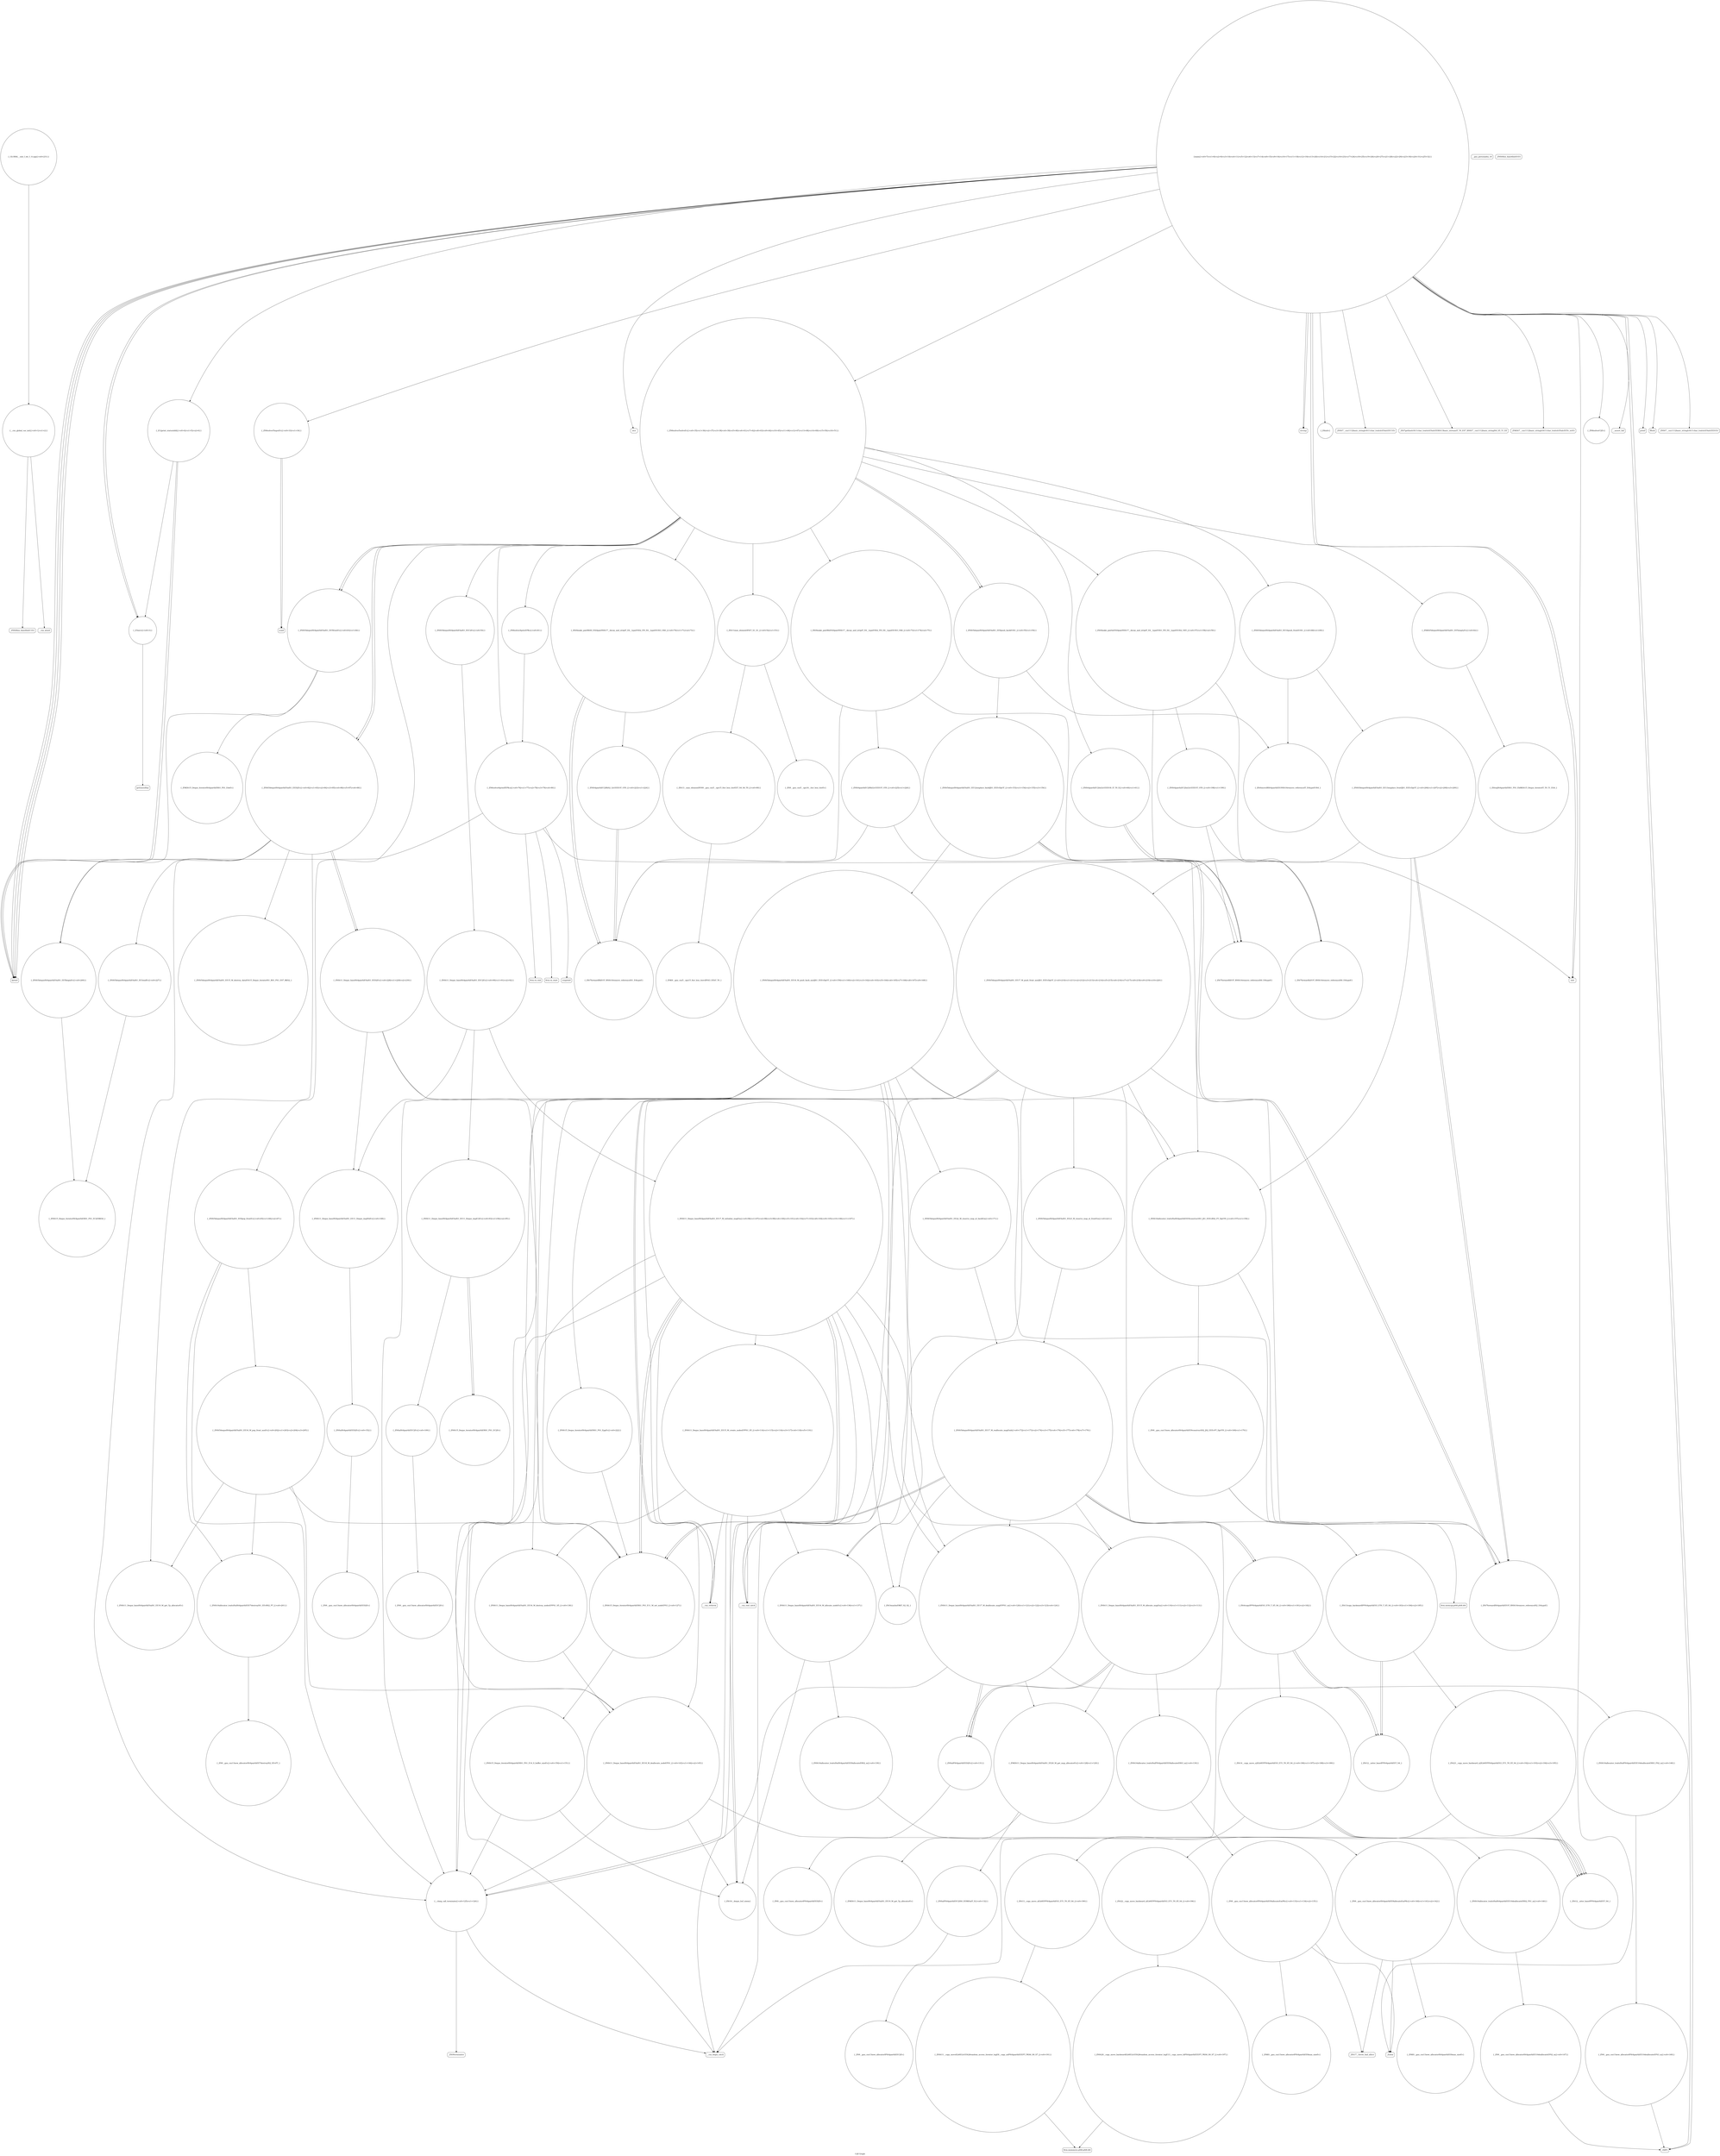 digraph "Call Graph" {
	label="Call Graph";

	Node0x55b5e6e250a0 [shape=record,shape=circle,label="{__cxx_global_var_init|{<s0>1|<s1>2}}"];
	Node0x55b5e6e250a0:s0 -> Node0x55b5e6e25120[color=black];
	Node0x55b5e6e250a0:s1 -> Node0x55b5e70fcc00[color=black];
	Node0x55b5e71007a0 [shape=record,shape=circle,label="{_ZN9__gnu_cxx13new_allocatorISt4pairIiiEE9constructIS2_JS2_EEEvPT_DpOT0_|{<s0>169|<s1>170}}"];
	Node0x55b5e71007a0:s0 -> Node0x55b5e71006a0[color=black];
	Node0x55b5e71007a0:s1 -> Node0x55b5e7100820[color=black];
	Node0x55b5e70fce00 [shape=record,shape=circle,label="{_Z12print_statusiiddi|{<s0>4|<s1>5|<s2>6}}"];
	Node0x55b5e70fce00:s0 -> Node0x55b5e70fce80[color=black];
	Node0x55b5e70fce00:s1 -> Node0x55b5e70fcd00[color=black];
	Node0x55b5e70fce00:s2 -> Node0x55b5e70fce80[color=black];
	Node0x55b5e70fe300 [shape=record,shape=circle,label="{_ZSt12__miter_baseIPPSt4pairIiiEET_S4_}"];
	Node0x55b5e70fd180 [shape=record,shape=Mrecord,label="{__gxx_personality_v0}"];
	Node0x55b5e70fe680 [shape=record,shape=circle,label="{_ZNSt20__copy_move_backwardILb0ELb1ESt26random_access_iterator_tagE13__copy_move_bIPSt4pairIiiEEEPT_PKS6_S9_S7_|{<s0>197}}"];
	Node0x55b5e70fe680:s0 -> Node0x55b5e70fe500[color=black];
	Node0x55b5e70fd500 [shape=record,shape=circle,label="{_ZN6solver5inputEv|{<s0>33|<s1>34}}"];
	Node0x55b5e70fd500:s0 -> Node0x55b5e70fd780[color=black];
	Node0x55b5e70fd500:s1 -> Node0x55b5e70fd780[color=black];
	Node0x55b5e70fea00 [shape=record,shape=circle,label="{_ZNSt15_Deque_iteratorISt4pairIiiERS1_PS1_EC2ERKS4_}"];
	Node0x55b5e70fd880 [shape=record,shape=circle,label="{_ZNSt5dequeISt4pairIiiESaIS1_EEC2Ev|{<s0>54}}"];
	Node0x55b5e70fd880:s0 -> Node0x55b5e70fe080[color=black];
	Node0x55b5e70fed80 [shape=record,shape=circle,label="{_ZNSt5dequeISt4pairIiiESaIS1_EE23_M_reserve_map_at_frontEm|{<s0>221}}"];
	Node0x55b5e70fed80:s0 -> Node0x55b5e7100920[color=black];
	Node0x55b5e70fdc00 [shape=record,shape=circle,label="{_ZNSt5dequeISt4pairIiiESaIS1_EE10push_frontEOS1_|{<s0>68|<s1>69}}"];
	Node0x55b5e70fdc00:s0 -> Node0x55b5e71005a0[color=black];
	Node0x55b5e70fdc00:s1 -> Node0x55b5e70fec80[color=black];
	Node0x55b5e70ff100 [shape=record,shape=Mrecord,label="{llvm.va_end}"];
	Node0x55b5e70fdf80 [shape=record,shape=circle,label="{_ZN9__gnu_cxx5__ops16__iter_less_iterEv}"];
	Node0x55b5e70ff320 [shape=record,shape=circle,label="{_ZNSt15_Deque_iteratorISt4pairIiiERS1_PS1_EC2Ev}"];
	Node0x55b5e70ff6a0 [shape=record,shape=circle,label="{_ZNSt11_Deque_baseISt4pairIiiESaIS1_EE17_M_deallocate_mapEPPS1_m|{<s0>120|<s1>121|<s2>122|<s3>123|<s4>124}}"];
	Node0x55b5e70ff6a0:s0 -> Node0x55b5e70ff9a0[color=black];
	Node0x55b5e70ff6a0:s1 -> Node0x55b5e71002a0[color=black];
	Node0x55b5e70ff6a0:s2 -> Node0x55b5e70ffaa0[color=black];
	Node0x55b5e70ff6a0:s3 -> Node0x55b5e70ffaa0[color=black];
	Node0x55b5e70ff6a0:s4 -> Node0x55b5e70ff820[color=black];
	Node0x55b5e70ffa20 [shape=record,shape=circle,label="{_ZNSt16allocator_traitsISaIPSt4pairIiiEEE8allocateERS3_m|{<s0>130}}"];
	Node0x55b5e70ffa20:s0 -> Node0x55b5e70ffca0[color=black];
	Node0x55b5e70ffda0 [shape=record,shape=Mrecord,label="{_ZSt17__throw_bad_allocv}"];
	Node0x55b5e7100120 [shape=record,shape=circle,label="{_ZNSt11_Deque_baseISt4pairIiiESaIS1_EE18_M_deallocate_nodeEPS1_|{<s0>143|<s1>144|<s2>145}}"];
	Node0x55b5e7100120:s0 -> Node0x55b5e70ff420[color=black];
	Node0x55b5e7100120:s1 -> Node0x55b5e71001a0[color=black];
	Node0x55b5e7100120:s2 -> Node0x55b5e70ff820[color=black];
	Node0x55b5e71004a0 [shape=record,shape=circle,label="{_ZN9__gnu_cxx13new_allocatorISt4pairIiiEED2Ev}"];
	Node0x55b5e6e25120 [shape=record,shape=Mrecord,label="{_ZNSt8ios_base4InitC1Ev}"];
	Node0x55b5e7100820 [shape=record,shape=Mrecord,label="{llvm.memcpy.p0i8.p0i8.i64}"];
	Node0x55b5e70fce80 [shape=record,shape=Mrecord,label="{fprintf}"];
	Node0x55b5e70fe380 [shape=record,shape=circle,label="{_ZSt13__copy_move_aILb0EPPSt4pairIiiES3_ET1_T0_S5_S4_|{<s0>190}}"];
	Node0x55b5e70fe380:s0 -> Node0x55b5e70fe480[color=black];
	Node0x55b5e70fd200 [shape=record,shape=Mrecord,label="{atoi}"];
	Node0x55b5e70fe700 [shape=record,shape=circle,label="{_ZSt7forwardIxEOT_RNSt16remove_referenceIS0_E4typeE}"];
	Node0x55b5e70fd580 [shape=record,shape=circle,label="{_ZN6solver5solveEv|{<s0>35|<s1>36|<s2>37|<s3>38|<s4>39|<s5>40|<s6>41|<s7>42|<s8>43|<s9>44|<s10>45|<s11>46|<s12>47|<s13>48|<s14>49|<s15>50|<s16>51}}"];
	Node0x55b5e70fd580:s0 -> Node0x55b5e70fd800[color=black];
	Node0x55b5e70fd580:s1 -> Node0x55b5e70fd880[color=black];
	Node0x55b5e70fd580:s2 -> Node0x55b5e70fd980[color=black];
	Node0x55b5e70fd580:s3 -> Node0x55b5e70fda00[color=black];
	Node0x55b5e70fd580:s4 -> Node0x55b5e70fd900[color=black];
	Node0x55b5e70fd580:s5 -> Node0x55b5e70fda80[color=black];
	Node0x55b5e70fd580:s6 -> Node0x55b5e70fdb00[color=black];
	Node0x55b5e70fd580:s7 -> Node0x55b5e70fdb00[color=black];
	Node0x55b5e70fd580:s8 -> Node0x55b5e70fdb80[color=black];
	Node0x55b5e70fd580:s9 -> Node0x55b5e70fde80[color=black];
	Node0x55b5e70fd580:s10 -> Node0x55b5e70fdc80[color=black];
	Node0x55b5e70fd580:s11 -> Node0x55b5e70fdc00[color=black];
	Node0x55b5e70fd580:s12 -> Node0x55b5e70fdd00[color=black];
	Node0x55b5e70fd580:s13 -> Node0x55b5e70fd900[color=black];
	Node0x55b5e70fd580:s14 -> Node0x55b5e70fdd80[color=black];
	Node0x55b5e70fd580:s15 -> Node0x55b5e70fde00[color=black];
	Node0x55b5e70fd580:s16 -> Node0x55b5e70fde80[color=black];
	Node0x55b5e70fea80 [shape=record,shape=circle,label="{_ZNSt16allocator_traitsISaISt4pairIiiEEE7destroyIS1_EEvRS2_PT_|{<s0>201}}"];
	Node0x55b5e70fea80:s0 -> Node0x55b5e70feb80[color=black];
	Node0x55b5e70fd900 [shape=record,shape=circle,label="{_ZNSt5dequeISt4pairIiiESaIS1_EE9push_backEOS1_|{<s0>55|<s1>56}}"];
	Node0x55b5e70fd900:s0 -> Node0x55b5e71005a0[color=black];
	Node0x55b5e70fd900:s1 -> Node0x55b5e7100520[color=black];
	Node0x55b5e70fee00 [shape=record,shape=circle,label="{_ZNSt15_Deque_iteratorISt4pairIiiERS1_PS1_EppEv|{<s0>222}}"];
	Node0x55b5e70fee00:s0 -> Node0x55b5e70ff920[color=black];
	Node0x55b5e70fdc80 [shape=record,shape=circle,label="{_ZSt9make_pairIRiS0_ESt4pairINSt17__decay_and_stripIT_E6__typeENS2_IT0_E6__typeEEOS3_OS6_|{<s0>70|<s1>71|<s2>72}}"];
	Node0x55b5e70fdc80:s0 -> Node0x55b5e70fee80[color=black];
	Node0x55b5e70fdc80:s1 -> Node0x55b5e70fee80[color=black];
	Node0x55b5e70fdc80:s2 -> Node0x55b5e70fef00[color=black];
	Node0x55b5e70ff180 [shape=record,shape=circle,label="{_ZNSt5dequeISt4pairIiiESaIS1_EE15_M_destroy_dataESt15_Deque_iteratorIS1_RS1_PS1_ES7_RKS2_}"];
	Node0x55b5e70fe000 [shape=record,shape=circle,label="{_ZNK9__gnu_cxx5__ops15_Iter_less_iterclIPiS3_EEbT_T0_}"];
	Node0x55b5e70ff3a0 [shape=record,shape=circle,label="{_ZN9__gnu_cxx13new_allocatorISt4pairIiiEEC2Ev}"];
	Node0x55b5e70ff720 [shape=record,shape=Mrecord,label="{__cxa_rethrow}"];
	Node0x55b5e70ffaa0 [shape=record,shape=circle,label="{_ZNSaIPSt4pairIiiEED2Ev|{<s0>131}}"];
	Node0x55b5e70ffaa0:s0 -> Node0x55b5e70ffe20[color=black];
	Node0x55b5e70ffe20 [shape=record,shape=circle,label="{_ZN9__gnu_cxx13new_allocatorIPSt4pairIiiEED2Ev}"];
	Node0x55b5e71001a0 [shape=record,shape=circle,label="{_ZNSt16allocator_traitsISaISt4pairIiiEEE10deallocateERS2_PS1_m|{<s0>146}}"];
	Node0x55b5e71001a0:s0 -> Node0x55b5e7100220[color=black];
	Node0x55b5e7100520 [shape=record,shape=circle,label="{_ZNSt5dequeISt4pairIiiESaIS1_EE12emplace_backIJS1_EEEvDpOT_|{<s0>153|<s1>154|<s2>155|<s3>156}}"];
	Node0x55b5e7100520:s0 -> Node0x55b5e71006a0[color=black];
	Node0x55b5e7100520:s1 -> Node0x55b5e7100620[color=black];
	Node0x55b5e7100520:s2 -> Node0x55b5e71006a0[color=black];
	Node0x55b5e7100520:s3 -> Node0x55b5e7100720[color=black];
	Node0x55b5e70fcb80 [shape=record,shape=Mrecord,label="{_ZNSt8ios_base4InitD1Ev}"];
	Node0x55b5e71008a0 [shape=record,shape=circle,label="{_ZNSt5dequeISt4pairIiiESaIS1_EE22_M_reserve_map_at_backEm|{<s0>171}}"];
	Node0x55b5e71008a0:s0 -> Node0x55b5e7100920[color=black];
	Node0x55b5e70fcf00 [shape=record,shape=circle,label="{main|{<s0>7|<s1>8|<s2>9|<s3>10|<s4>11|<s5>12|<s6>13|<s7>14|<s8>15|<s9>16|<s10>17|<s11>18|<s12>19|<s13>20|<s14>21|<s15>22|<s16>23|<s17>24|<s18>25|<s19>26|<s20>27|<s21>28|<s22>29|<s23>30|<s24>31|<s25>32}}"];
	Node0x55b5e70fcf00:s0 -> Node0x55b5e70fcf80[color=black];
	Node0x55b5e70fcf00:s1 -> Node0x55b5e70fcf80[color=black];
	Node0x55b5e70fcf00:s2 -> Node0x55b5e70fce80[color=black];
	Node0x55b5e70fcf00:s3 -> Node0x55b5e70fd000[color=black];
	Node0x55b5e70fcf00:s4 -> Node0x55b5e70fcd00[color=black];
	Node0x55b5e70fcf00:s5 -> Node0x55b5e70fcc80[color=black];
	Node0x55b5e70fcf00:s6 -> Node0x55b5e70fcd00[color=black];
	Node0x55b5e70fcf00:s7 -> Node0x55b5e70fce80[color=black];
	Node0x55b5e70fcf00:s8 -> Node0x55b5e70fd080[color=black];
	Node0x55b5e70fcf00:s9 -> Node0x55b5e70fd100[color=black];
	Node0x55b5e70fcf00:s10 -> Node0x55b5e70fd280[color=black];
	Node0x55b5e70fcf00:s11 -> Node0x55b5e70fd200[color=black];
	Node0x55b5e70fcf00:s12 -> Node0x55b5e70fce80[color=black];
	Node0x55b5e70fcf00:s13 -> Node0x55b5e70fce00[color=black];
	Node0x55b5e70fcf00:s14 -> Node0x55b5e70fd300[color=black];
	Node0x55b5e70fcf00:s15 -> Node0x55b5e70fd380[color=black];
	Node0x55b5e70fcf00:s16 -> Node0x55b5e70fd480[color=black];
	Node0x55b5e70fcf00:s17 -> Node0x55b5e70fd400[color=black];
	Node0x55b5e70fcf00:s18 -> Node0x55b5e70fd500[color=black];
	Node0x55b5e70fcf00:s19 -> Node0x55b5e70fd580[color=black];
	Node0x55b5e70fcf00:s20 -> Node0x55b5e70fd600[color=black];
	Node0x55b5e70fcf00:s21 -> Node0x55b5e70fd680[color=black];
	Node0x55b5e70fcf00:s22 -> Node0x55b5e70fd400[color=black];
	Node0x55b5e70fcf00:s23 -> Node0x55b5e70fce80[color=black];
	Node0x55b5e70fcf00:s24 -> Node0x55b5e70fd000[color=black];
	Node0x55b5e70fcf00:s25 -> Node0x55b5e70fd700[color=black];
	Node0x55b5e70fe400 [shape=record,shape=circle,label="{_ZSt12__niter_baseIPPSt4pairIiiEET_S4_}"];
	Node0x55b5e70fd280 [shape=record,shape=Mrecord,label="{_ZNKSt7__cxx1112basic_stringIcSt11char_traitsIcESaIcEE5c_strEv}"];
	Node0x55b5e70fe780 [shape=record,shape=circle,label="{_ZSt7forwardIiEOT_RNSt16remove_referenceIS0_E4typeE}"];
	Node0x55b5e70fd600 [shape=record,shape=Mrecord,label="{printf}"];
	Node0x55b5e70feb00 [shape=record,shape=circle,label="{_ZNSt5dequeISt4pairIiiESaIS1_EE16_M_pop_front_auxEv|{<s0>202|<s1>203|<s2>204|<s3>205}}"];
	Node0x55b5e70feb00:s0 -> Node0x55b5e70fec00[color=black];
	Node0x55b5e70feb00:s1 -> Node0x55b5e70fea80[color=black];
	Node0x55b5e70feb00:s2 -> Node0x55b5e7100120[color=black];
	Node0x55b5e70feb00:s3 -> Node0x55b5e70ff920[color=black];
	Node0x55b5e70fd980 [shape=record,shape=circle,label="{_ZSt9make_pairIxiESt4pairINSt17__decay_and_stripIT_E6__typeENS1_IT0_E6__typeEEOS2_OS5_|{<s0>57|<s1>58|<s2>59}}"];
	Node0x55b5e70fd980:s0 -> Node0x55b5e70fe700[color=black];
	Node0x55b5e70fd980:s1 -> Node0x55b5e70fe780[color=black];
	Node0x55b5e70fd980:s2 -> Node0x55b5e70fe800[color=black];
	Node0x55b5e70fee80 [shape=record,shape=circle,label="{_ZSt7forwardIRiEOT_RNSt16remove_referenceIS1_E4typeE}"];
	Node0x55b5e70fdd00 [shape=record,shape=circle,label="{_ZSt9make_pairIRiiESt4pairINSt17__decay_and_stripIT_E6__typeENS2_IT0_E6__typeEEOS3_OS6_|{<s0>73|<s1>74|<s2>75}}"];
	Node0x55b5e70fdd00:s0 -> Node0x55b5e70fee80[color=black];
	Node0x55b5e70fdd00:s1 -> Node0x55b5e70fe780[color=black];
	Node0x55b5e70fdd00:s2 -> Node0x55b5e70fef80[color=black];
	Node0x55b5e70ff200 [shape=record,shape=circle,label="{_ZNSt5dequeISt4pairIiiESaIS1_EE3endEv|{<s0>227}}"];
	Node0x55b5e70ff200:s0 -> Node0x55b5e70fea00[color=black];
	Node0x55b5e70fe080 [shape=record,shape=circle,label="{_ZNSt11_Deque_baseISt4pairIiiESaIS1_EEC2Ev|{<s0>90|<s1>91|<s2>92}}"];
	Node0x55b5e70fe080:s0 -> Node0x55b5e70fe100[color=black];
	Node0x55b5e70fe080:s1 -> Node0x55b5e70fe180[color=black];
	Node0x55b5e70fe080:s2 -> Node0x55b5e70fe200[color=black];
	Node0x55b5e70ff420 [shape=record,shape=circle,label="{_ZSt16__deque_buf_sizem}"];
	Node0x55b5e70ff7a0 [shape=record,shape=Mrecord,label="{__cxa_end_catch}"];
	Node0x55b5e70ffb20 [shape=record,shape=circle,label="{_ZNKSt11_Deque_baseISt4pairIiiESaIS1_EE19_M_get_Tp_allocatorEv}"];
	Node0x55b5e70ffea0 [shape=record,shape=circle,label="{_ZNSt11_Deque_baseISt4pairIiiESaIS1_EE16_M_allocate_nodeEv|{<s0>136|<s1>137}}"];
	Node0x55b5e70ffea0:s0 -> Node0x55b5e70ff420[color=black];
	Node0x55b5e70ffea0:s1 -> Node0x55b5e70fffa0[color=black];
	Node0x55b5e7100220 [shape=record,shape=circle,label="{_ZN9__gnu_cxx13new_allocatorISt4pairIiiEE10deallocateEPS2_m|{<s0>147}}"];
	Node0x55b5e7100220:s0 -> Node0x55b5e70fd400[color=black];
	Node0x55b5e71005a0 [shape=record,shape=circle,label="{_ZSt4moveIRSt4pairIiiEEONSt16remove_referenceIT_E4typeEOS4_}"];
	Node0x55b5e70fcc00 [shape=record,shape=Mrecord,label="{__cxa_atexit}"];
	Node0x55b5e7100920 [shape=record,shape=circle,label="{_ZNSt5dequeISt4pairIiiESaIS1_EE17_M_reallocate_mapEmb|{<s0>172|<s1>173|<s2>174|<s3>175|<s4>176|<s5>177|<s6>178|<s7>179}}"];
	Node0x55b5e7100920:s0 -> Node0x55b5e71009a0[color=black];
	Node0x55b5e7100920:s1 -> Node0x55b5e7100a20[color=black];
	Node0x55b5e7100920:s2 -> Node0x55b5e70ff4a0[color=black];
	Node0x55b5e7100920:s3 -> Node0x55b5e70ff520[color=black];
	Node0x55b5e7100920:s4 -> Node0x55b5e71009a0[color=black];
	Node0x55b5e7100920:s5 -> Node0x55b5e70ff6a0[color=black];
	Node0x55b5e7100920:s6 -> Node0x55b5e70ff920[color=black];
	Node0x55b5e7100920:s7 -> Node0x55b5e70ff920[color=black];
	Node0x55b5e70fcf80 [shape=record,shape=Mrecord,label="{strcmp}"];
	Node0x55b5e70fe480 [shape=record,shape=circle,label="{_ZNSt11__copy_moveILb0ELb1ESt26random_access_iterator_tagE8__copy_mIPSt4pairIiiEEEPT_PKS6_S9_S7_|{<s0>191}}"];
	Node0x55b5e70fe480:s0 -> Node0x55b5e70fe500[color=black];
	Node0x55b5e70fd300 [shape=record,shape=Mrecord,label="{_Znwm}"];
	Node0x55b5e70fe800 [shape=record,shape=circle,label="{_ZNSt4pairIxiEC2IxiLb1EEEOT_OT0_|{<s0>198|<s1>199}}"];
	Node0x55b5e70fe800:s0 -> Node0x55b5e70fe700[color=black];
	Node0x55b5e70fe800:s1 -> Node0x55b5e70fe780[color=black];
	Node0x55b5e70fd680 [shape=record,shape=Mrecord,label="{fflush}"];
	Node0x55b5e70feb80 [shape=record,shape=circle,label="{_ZN9__gnu_cxx13new_allocatorISt4pairIiiEE7destroyIS2_EEvPT_}"];
	Node0x55b5e70fda00 [shape=record,shape=circle,label="{_ZNSt4pairIiiEC2IxiLb1EEEOS_IT_T0_E|{<s0>60|<s1>61}}"];
	Node0x55b5e70fda00:s0 -> Node0x55b5e70fe700[color=black];
	Node0x55b5e70fda00:s1 -> Node0x55b5e70fe780[color=black];
	Node0x55b5e70fef00 [shape=record,shape=circle,label="{_ZNSt4pairIiiEC2IRiS2_Lb1EEEOT_OT0_|{<s0>223|<s1>224}}"];
	Node0x55b5e70fef00:s0 -> Node0x55b5e70fee80[color=black];
	Node0x55b5e70fef00:s1 -> Node0x55b5e70fee80[color=black];
	Node0x55b5e70fdd80 [shape=record,shape=circle,label="{_ZN6solver6printfEPKcz|{<s0>76|<s1>77|<s2>78|<s3>79|<s4>80}}"];
	Node0x55b5e70fdd80:s0 -> Node0x55b5e70ff000[color=black];
	Node0x55b5e70fdd80:s1 -> Node0x55b5e70ff080[color=black];
	Node0x55b5e70fdd80:s2 -> Node0x55b5e70ff100[color=black];
	Node0x55b5e70fdd80:s3 -> Node0x55b5e70fce80[color=black];
	Node0x55b5e70fdd80:s4 -> Node0x55b5e70fd000[color=black];
	Node0x55b5e7102ac0 [shape=record,shape=circle,label="{_ZNSt11_Deque_baseISt4pairIiiESaIS1_EED2Ev|{<s0>228|<s1>229|<s2>230}}"];
	Node0x55b5e7102ac0:s0 -> Node0x55b5e70fff20[color=black];
	Node0x55b5e7102ac0:s1 -> Node0x55b5e70ff6a0[color=black];
	Node0x55b5e7102ac0:s2 -> Node0x55b5e70fe200[color=black];
	Node0x55b5e70fe100 [shape=record,shape=circle,label="{_ZNSt11_Deque_baseISt4pairIiiESaIS1_EE11_Deque_implC2Ev|{<s0>93|<s1>94|<s2>95}}"];
	Node0x55b5e70fe100:s0 -> Node0x55b5e70ff2a0[color=black];
	Node0x55b5e70fe100:s1 -> Node0x55b5e70ff320[color=black];
	Node0x55b5e70fe100:s2 -> Node0x55b5e70ff320[color=black];
	Node0x55b5e70ff4a0 [shape=record,shape=circle,label="{_ZSt3maxImERKT_S2_S2_}"];
	Node0x55b5e70ff820 [shape=record,shape=circle,label="{__clang_call_terminate|{<s0>125|<s1>126}}"];
	Node0x55b5e70ff820:s0 -> Node0x55b5e70ff620[color=black];
	Node0x55b5e70ff820:s1 -> Node0x55b5e70ff8a0[color=black];
	Node0x55b5e70ffba0 [shape=record,shape=circle,label="{_ZNSaIPSt4pairIiiEEC2IS0_EERKSaIT_E|{<s0>132}}"];
	Node0x55b5e70ffba0:s0 -> Node0x55b5e70ffc20[color=black];
	Node0x55b5e70fff20 [shape=record,shape=circle,label="{_ZNSt11_Deque_baseISt4pairIiiESaIS1_EE16_M_destroy_nodesEPPS1_S5_|{<s0>138}}"];
	Node0x55b5e70fff20:s0 -> Node0x55b5e7100120[color=black];
	Node0x55b5e71002a0 [shape=record,shape=circle,label="{_ZNSt16allocator_traitsISaIPSt4pairIiiEEE10deallocateERS3_PS2_m|{<s0>148}}"];
	Node0x55b5e71002a0:s0 -> Node0x55b5e7100320[color=black];
	Node0x55b5e7100620 [shape=record,shape=circle,label="{_ZNSt16allocator_traitsISaISt4pairIiiEEE9constructIS1_JS1_EEEvRS2_PT_DpOT0_|{<s0>157|<s1>158}}"];
	Node0x55b5e7100620:s0 -> Node0x55b5e71006a0[color=black];
	Node0x55b5e7100620:s1 -> Node0x55b5e71007a0[color=black];
	Node0x55b5e70fcc80 [shape=record,shape=circle,label="{_Z4initv}"];
	Node0x55b5e71009a0 [shape=record,shape=circle,label="{_ZSt4copyIPPSt4pairIiiES3_ET0_T_S5_S4_|{<s0>180|<s1>181|<s2>182}}"];
	Node0x55b5e71009a0:s0 -> Node0x55b5e70fe300[color=black];
	Node0x55b5e71009a0:s1 -> Node0x55b5e70fe300[color=black];
	Node0x55b5e71009a0:s2 -> Node0x55b5e70fe280[color=black];
	Node0x55b5e70fd000 [shape=record,shape=Mrecord,label="{exit}"];
	Node0x55b5e70fe500 [shape=record,shape=Mrecord,label="{llvm.memmove.p0i8.p0i8.i64}"];
	Node0x55b5e70fd380 [shape=record,shape=circle,label="{_ZN6solverC2Ev}"];
	Node0x55b5e70fe880 [shape=record,shape=circle,label="{_ZSteqISt4pairIiiERS1_PS1_EbRKSt15_Deque_iteratorIT_T0_T1_ESA_}"];
	Node0x55b5e70fd700 [shape=record,shape=Mrecord,label="{_ZNSt7__cxx1112basic_stringIcSt11char_traitsIcESaIcEED1Ev}"];
	Node0x55b5e70fec00 [shape=record,shape=circle,label="{_ZNSt11_Deque_baseISt4pairIiiESaIS1_EE19_M_get_Tp_allocatorEv}"];
	Node0x55b5e70fda80 [shape=record,shape=circle,label="{_ZNKSt5dequeISt4pairIiiESaIS1_EE5emptyEv|{<s0>62}}"];
	Node0x55b5e70fda80:s0 -> Node0x55b5e70fe880[color=black];
	Node0x55b5e70fef80 [shape=record,shape=circle,label="{_ZNSt4pairIiiEC2IRiiLb1EEEOT_OT0_|{<s0>225|<s1>226}}"];
	Node0x55b5e70fef80:s0 -> Node0x55b5e70fee80[color=black];
	Node0x55b5e70fef80:s1 -> Node0x55b5e70fe780[color=black];
	Node0x55b5e70fde00 [shape=record,shape=circle,label="{_ZN6solver4putsEPKc|{<s0>81}}"];
	Node0x55b5e70fde00:s0 -> Node0x55b5e70fdd80[color=black];
	Node0x55b5e7102b40 [shape=record,shape=circle,label="{_GLOBAL__sub_I_iwi_1_0.cpp|{<s0>231}}"];
	Node0x55b5e7102b40:s0 -> Node0x55b5e6e250a0[color=black];
	Node0x55b5e70fe180 [shape=record,shape=circle,label="{_ZNSt11_Deque_baseISt4pairIiiESaIS1_EE17_M_initialize_mapEm|{<s0>96|<s1>97|<s2>98|<s3>99|<s4>100|<s5>101|<s6>102|<s7>103|<s8>104|<s9>105|<s10>106|<s11>107}}"];
	Node0x55b5e70fe180:s0 -> Node0x55b5e70ff420[color=black];
	Node0x55b5e70fe180:s1 -> Node0x55b5e70ff4a0[color=black];
	Node0x55b5e70fe180:s2 -> Node0x55b5e70ff520[color=black];
	Node0x55b5e70fe180:s3 -> Node0x55b5e70ff5a0[color=black];
	Node0x55b5e70fe180:s4 -> Node0x55b5e70ff620[color=black];
	Node0x55b5e70fe180:s5 -> Node0x55b5e70ff6a0[color=black];
	Node0x55b5e70fe180:s6 -> Node0x55b5e70ff720[color=black];
	Node0x55b5e70fe180:s7 -> Node0x55b5e70ff7a0[color=black];
	Node0x55b5e70fe180:s8 -> Node0x55b5e70ff920[color=black];
	Node0x55b5e70fe180:s9 -> Node0x55b5e70ff920[color=black];
	Node0x55b5e70fe180:s10 -> Node0x55b5e70ff420[color=black];
	Node0x55b5e70fe180:s11 -> Node0x55b5e70ff820[color=black];
	Node0x55b5e70ff520 [shape=record,shape=circle,label="{_ZNSt11_Deque_baseISt4pairIiiESaIS1_EE15_M_allocate_mapEm|{<s0>110|<s1>111|<s2>112|<s3>113}}"];
	Node0x55b5e70ff520:s0 -> Node0x55b5e70ff9a0[color=black];
	Node0x55b5e70ff520:s1 -> Node0x55b5e70ffa20[color=black];
	Node0x55b5e70ff520:s2 -> Node0x55b5e70ffaa0[color=black];
	Node0x55b5e70ff520:s3 -> Node0x55b5e70ffaa0[color=black];
	Node0x55b5e70ff8a0 [shape=record,shape=Mrecord,label="{_ZSt9terminatev}"];
	Node0x55b5e70ffc20 [shape=record,shape=circle,label="{_ZN9__gnu_cxx13new_allocatorIPSt4pairIiiEEC2Ev}"];
	Node0x55b5e70fffa0 [shape=record,shape=circle,label="{_ZNSt16allocator_traitsISaISt4pairIiiEEE8allocateERS2_m|{<s0>139}}"];
	Node0x55b5e70fffa0:s0 -> Node0x55b5e7100020[color=black];
	Node0x55b5e7100320 [shape=record,shape=circle,label="{_ZN9__gnu_cxx13new_allocatorIPSt4pairIiiEE10deallocateEPS3_m|{<s0>149}}"];
	Node0x55b5e7100320:s0 -> Node0x55b5e70fd400[color=black];
	Node0x55b5e71006a0 [shape=record,shape=circle,label="{_ZSt7forwardISt4pairIiiEEOT_RNSt16remove_referenceIS2_E4typeE}"];
	Node0x55b5e70fcd00 [shape=record,shape=circle,label="{_Z3secv|{<s0>3}}"];
	Node0x55b5e70fcd00:s0 -> Node0x55b5e70fcd80[color=black];
	Node0x55b5e7100a20 [shape=record,shape=circle,label="{_ZSt13copy_backwardIPPSt4pairIiiES3_ET0_T_S5_S4_|{<s0>183|<s1>184|<s2>185}}"];
	Node0x55b5e7100a20:s0 -> Node0x55b5e70fe300[color=black];
	Node0x55b5e7100a20:s1 -> Node0x55b5e70fe300[color=black];
	Node0x55b5e7100a20:s2 -> Node0x55b5e70fe580[color=black];
	Node0x55b5e70fd080 [shape=record,shape=Mrecord,label="{_ZNSt7__cxx1112basic_stringIcSt11char_traitsIcESaIcEEC1Ev}"];
	Node0x55b5e70fe580 [shape=record,shape=circle,label="{_ZSt23__copy_move_backward_a2ILb0EPPSt4pairIiiES3_ET1_T0_S5_S4_|{<s0>192|<s1>193|<s2>194|<s3>195}}"];
	Node0x55b5e70fe580:s0 -> Node0x55b5e70fe400[color=black];
	Node0x55b5e70fe580:s1 -> Node0x55b5e70fe400[color=black];
	Node0x55b5e70fe580:s2 -> Node0x55b5e70fe400[color=black];
	Node0x55b5e70fe580:s3 -> Node0x55b5e70fe600[color=black];
	Node0x55b5e70fd400 [shape=record,shape=Mrecord,label="{_ZdlPv}"];
	Node0x55b5e70fe900 [shape=record,shape=circle,label="{_ZNSt5dequeISt4pairIiiESaIS1_EE5beginEv|{<s0>200}}"];
	Node0x55b5e70fe900:s0 -> Node0x55b5e70fea00[color=black];
	Node0x55b5e70fd780 [shape=record,shape=Mrecord,label="{scanf}"];
	Node0x55b5e70fec80 [shape=record,shape=circle,label="{_ZNSt5dequeISt4pairIiiESaIS1_EE13emplace_frontIJS1_EEEvDpOT_|{<s0>206|<s1>207|<s2>208|<s3>209}}"];
	Node0x55b5e70fec80:s0 -> Node0x55b5e71006a0[color=black];
	Node0x55b5e70fec80:s1 -> Node0x55b5e7100620[color=black];
	Node0x55b5e70fec80:s2 -> Node0x55b5e71006a0[color=black];
	Node0x55b5e70fec80:s3 -> Node0x55b5e70fed00[color=black];
	Node0x55b5e70fdb00 [shape=record,shape=circle,label="{_ZNSt5dequeISt4pairIiiESaIS1_EE5frontEv|{<s0>63|<s1>64}}"];
	Node0x55b5e70fdb00:s0 -> Node0x55b5e70fe900[color=black];
	Node0x55b5e70fdb00:s1 -> Node0x55b5e70fe980[color=black];
	Node0x55b5e70ff000 [shape=record,shape=Mrecord,label="{llvm.va_start}"];
	Node0x55b5e70fde80 [shape=record,shape=circle,label="{_ZNSt5dequeISt4pairIiiESaIS1_EED2Ev|{<s0>82|<s1>83|<s2>84|<s3>85|<s4>86|<s5>87|<s6>88}}"];
	Node0x55b5e70fde80:s0 -> Node0x55b5e70fe900[color=black];
	Node0x55b5e70fde80:s1 -> Node0x55b5e70ff200[color=black];
	Node0x55b5e70fde80:s2 -> Node0x55b5e70fec00[color=black];
	Node0x55b5e70fde80:s3 -> Node0x55b5e70ff180[color=black];
	Node0x55b5e70fde80:s4 -> Node0x55b5e7102ac0[color=black];
	Node0x55b5e70fde80:s5 -> Node0x55b5e7102ac0[color=black];
	Node0x55b5e70fde80:s6 -> Node0x55b5e70ff820[color=black];
	Node0x55b5e70fe200 [shape=record,shape=circle,label="{_ZNSt11_Deque_baseISt4pairIiiESaIS1_EE11_Deque_implD2Ev|{<s0>108}}"];
	Node0x55b5e70fe200:s0 -> Node0x55b5e7100420[color=black];
	Node0x55b5e70ff5a0 [shape=record,shape=circle,label="{_ZNSt11_Deque_baseISt4pairIiiESaIS1_EE15_M_create_nodesEPPS1_S5_|{<s0>114|<s1>115|<s2>116|<s3>117|<s4>118|<s5>119}}"];
	Node0x55b5e70ff5a0:s0 -> Node0x55b5e70ffea0[color=black];
	Node0x55b5e70ff5a0:s1 -> Node0x55b5e70ff620[color=black];
	Node0x55b5e70ff5a0:s2 -> Node0x55b5e70fff20[color=black];
	Node0x55b5e70ff5a0:s3 -> Node0x55b5e70ff720[color=black];
	Node0x55b5e70ff5a0:s4 -> Node0x55b5e70ff7a0[color=black];
	Node0x55b5e70ff5a0:s5 -> Node0x55b5e70ff820[color=black];
	Node0x55b5e70ff920 [shape=record,shape=circle,label="{_ZNSt15_Deque_iteratorISt4pairIiiERS1_PS1_E11_M_set_nodeEPS3_|{<s0>127}}"];
	Node0x55b5e70ff920:s0 -> Node0x55b5e71003a0[color=black];
	Node0x55b5e70ffca0 [shape=record,shape=circle,label="{_ZN9__gnu_cxx13new_allocatorIPSt4pairIiiEE8allocateEmPKv|{<s0>133|<s1>134|<s2>135}}"];
	Node0x55b5e70ffca0:s0 -> Node0x55b5e70ffd20[color=black];
	Node0x55b5e70ffca0:s1 -> Node0x55b5e70ffda0[color=black];
	Node0x55b5e70ffca0:s2 -> Node0x55b5e70fd300[color=black];
	Node0x55b5e7100020 [shape=record,shape=circle,label="{_ZN9__gnu_cxx13new_allocatorISt4pairIiiEE8allocateEmPKv|{<s0>140|<s1>141|<s2>142}}"];
	Node0x55b5e7100020:s0 -> Node0x55b5e71000a0[color=black];
	Node0x55b5e7100020:s1 -> Node0x55b5e70ffda0[color=black];
	Node0x55b5e7100020:s2 -> Node0x55b5e70fd300[color=black];
	Node0x55b5e71003a0 [shape=record,shape=circle,label="{_ZNSt15_Deque_iteratorISt4pairIiiERS1_PS1_E14_S_buffer_sizeEv|{<s0>150|<s1>151}}"];
	Node0x55b5e71003a0:s0 -> Node0x55b5e70ff420[color=black];
	Node0x55b5e71003a0:s1 -> Node0x55b5e70ff820[color=black];
	Node0x55b5e7100720 [shape=record,shape=circle,label="{_ZNSt5dequeISt4pairIiiESaIS1_EE16_M_push_back_auxIJS1_EEEvDpOT_|{<s0>159|<s1>160|<s2>161|<s3>162|<s4>163|<s5>164|<s6>165|<s7>166|<s8>167|<s9>168}}"];
	Node0x55b5e7100720:s0 -> Node0x55b5e71008a0[color=black];
	Node0x55b5e7100720:s1 -> Node0x55b5e70ffea0[color=black];
	Node0x55b5e7100720:s2 -> Node0x55b5e71006a0[color=black];
	Node0x55b5e7100720:s3 -> Node0x55b5e7100620[color=black];
	Node0x55b5e7100720:s4 -> Node0x55b5e70ff920[color=black];
	Node0x55b5e7100720:s5 -> Node0x55b5e70ff620[color=black];
	Node0x55b5e7100720:s6 -> Node0x55b5e7100120[color=black];
	Node0x55b5e7100720:s7 -> Node0x55b5e70ff720[color=black];
	Node0x55b5e7100720:s8 -> Node0x55b5e70ff7a0[color=black];
	Node0x55b5e7100720:s9 -> Node0x55b5e70ff820[color=black];
	Node0x55b5e70fcd80 [shape=record,shape=Mrecord,label="{gettimeofday}"];
	Node0x55b5e70fe280 [shape=record,shape=circle,label="{_ZSt14__copy_move_a2ILb0EPPSt4pairIiiES3_ET1_T0_S5_S4_|{<s0>186|<s1>187|<s2>188|<s3>189}}"];
	Node0x55b5e70fe280:s0 -> Node0x55b5e70fe400[color=black];
	Node0x55b5e70fe280:s1 -> Node0x55b5e70fe400[color=black];
	Node0x55b5e70fe280:s2 -> Node0x55b5e70fe400[color=black];
	Node0x55b5e70fe280:s3 -> Node0x55b5e70fe380[color=black];
	Node0x55b5e70fd100 [shape=record,shape=Mrecord,label="{_ZSt7getlineIcSt11char_traitsIcESaIcEERSt13basic_istreamIT_T0_ES7_RNSt7__cxx1112basic_stringIS4_S5_T1_EE}"];
	Node0x55b5e70fe600 [shape=record,shape=circle,label="{_ZSt22__copy_move_backward_aILb0EPPSt4pairIiiES3_ET1_T0_S5_S4_|{<s0>196}}"];
	Node0x55b5e70fe600:s0 -> Node0x55b5e70fe680[color=black];
	Node0x55b5e70fd480 [shape=record,shape=Mrecord,label="{__assert_fail}"];
	Node0x55b5e70fe980 [shape=record,shape=circle,label="{_ZNKSt15_Deque_iteratorISt4pairIiiERS1_PS1_EdeEv}"];
	Node0x55b5e70fd800 [shape=record,shape=circle,label="{_ZSt11max_elementIPiET_S1_S1_|{<s0>52|<s1>53}}"];
	Node0x55b5e70fd800:s0 -> Node0x55b5e70fdf80[color=black];
	Node0x55b5e70fd800:s1 -> Node0x55b5e70fdf00[color=black];
	Node0x55b5e70fed00 [shape=record,shape=circle,label="{_ZNSt5dequeISt4pairIiiESaIS1_EE17_M_push_front_auxIJS1_EEEvDpOT_|{<s0>210|<s1>211|<s2>212|<s3>213|<s4>214|<s5>215|<s6>216|<s7>217|<s8>218|<s9>219|<s10>220}}"];
	Node0x55b5e70fed00:s0 -> Node0x55b5e70fed80[color=black];
	Node0x55b5e70fed00:s1 -> Node0x55b5e70ffea0[color=black];
	Node0x55b5e70fed00:s2 -> Node0x55b5e70ff920[color=black];
	Node0x55b5e70fed00:s3 -> Node0x55b5e71006a0[color=black];
	Node0x55b5e70fed00:s4 -> Node0x55b5e7100620[color=black];
	Node0x55b5e70fed00:s5 -> Node0x55b5e70ff620[color=black];
	Node0x55b5e70fed00:s6 -> Node0x55b5e70fee00[color=black];
	Node0x55b5e70fed00:s7 -> Node0x55b5e7100120[color=black];
	Node0x55b5e70fed00:s8 -> Node0x55b5e70ff720[color=black];
	Node0x55b5e70fed00:s9 -> Node0x55b5e70ff7a0[color=black];
	Node0x55b5e70fed00:s10 -> Node0x55b5e70ff820[color=black];
	Node0x55b5e70fdb80 [shape=record,shape=circle,label="{_ZNSt5dequeISt4pairIiiESaIS1_EE9pop_frontEv|{<s0>65|<s1>66|<s2>67}}"];
	Node0x55b5e70fdb80:s0 -> Node0x55b5e70fea80[color=black];
	Node0x55b5e70fdb80:s1 -> Node0x55b5e70feb00[color=black];
	Node0x55b5e70fdb80:s2 -> Node0x55b5e70ff820[color=black];
	Node0x55b5e70ff080 [shape=record,shape=Mrecord,label="{vsnprintf}"];
	Node0x55b5e70fdf00 [shape=record,shape=circle,label="{_ZSt13__max_elementIPiN9__gnu_cxx5__ops15_Iter_less_iterEET_S4_S4_T0_|{<s0>89}}"];
	Node0x55b5e70fdf00:s0 -> Node0x55b5e70fe000[color=black];
	Node0x55b5e70ff2a0 [shape=record,shape=circle,label="{_ZNSaISt4pairIiiEEC2Ev|{<s0>109}}"];
	Node0x55b5e70ff2a0:s0 -> Node0x55b5e70ff3a0[color=black];
	Node0x55b5e70ff620 [shape=record,shape=Mrecord,label="{__cxa_begin_catch}"];
	Node0x55b5e70ff9a0 [shape=record,shape=circle,label="{_ZNKSt11_Deque_baseISt4pairIiiESaIS1_EE20_M_get_map_allocatorEv|{<s0>128|<s1>129}}"];
	Node0x55b5e70ff9a0:s0 -> Node0x55b5e70ffb20[color=black];
	Node0x55b5e70ff9a0:s1 -> Node0x55b5e70ffba0[color=black];
	Node0x55b5e70ffd20 [shape=record,shape=circle,label="{_ZNK9__gnu_cxx13new_allocatorIPSt4pairIiiEE8max_sizeEv}"];
	Node0x55b5e71000a0 [shape=record,shape=circle,label="{_ZNK9__gnu_cxx13new_allocatorISt4pairIiiEE8max_sizeEv}"];
	Node0x55b5e7100420 [shape=record,shape=circle,label="{_ZNSaISt4pairIiiEED2Ev|{<s0>152}}"];
	Node0x55b5e7100420:s0 -> Node0x55b5e71004a0[color=black];
}
